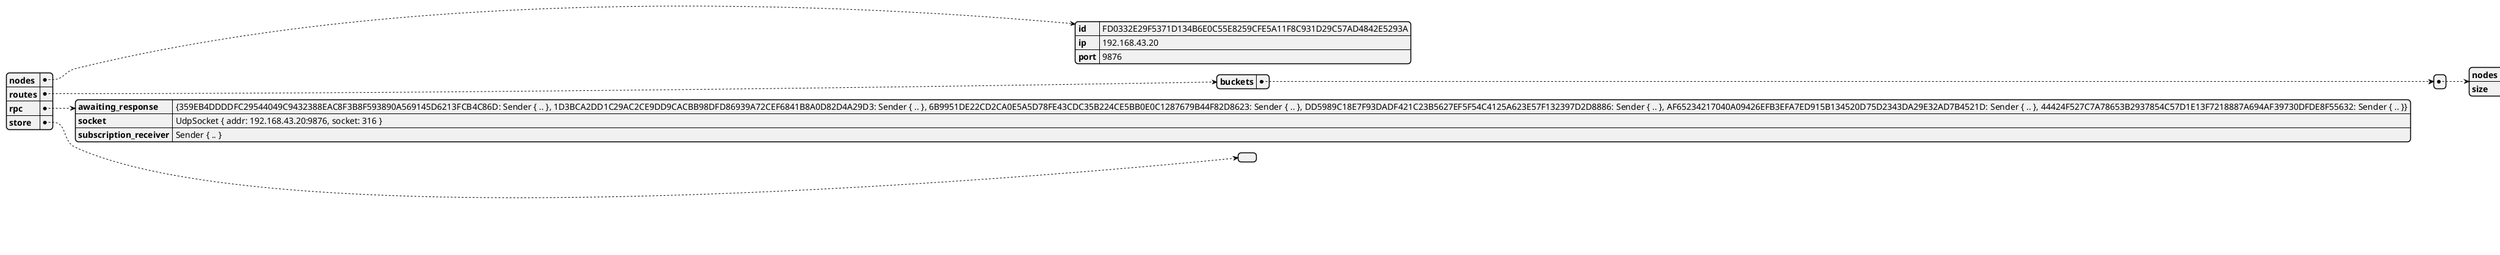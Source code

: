 @startjson
{"nodes":{"id":"FD0332E29F5371D134B6E0C55E8259CFE5A11F8C931D29C57AD4842E5293A","ip":"192.168.43.20","port":9876},"routes":{"buckets":[{"nodes":{"id":"AD295EBDB26790063C5BBC3FCE92BC448C1909C7D68855681CC5C171EA","ip":"192.168.43.9","port":1432,"thrust":{"successfully_interaction":23,"total_interaction":23}},"size":32}]},"rpc":{"awaiting_response":"{359EB4DDDDFC29544049C9432388EAC8F3B8F593890A569145D6213FCB4C86D: Sender { .. }, 1D3BCA2DD1C29AC2CE9DD9CACBB98DFD86939A72CEF6841B8A0D82D4A29D3: Sender { .. }, 6B9951DE22CD2CA0E5A5D78FE43CDC35B224CE5BB0E0C1287679B44F82D8623: Sender { .. }, DD5989C18E7F93DADF421C23B5627EF5F54C4125A623E57F132397D2D8886: Sender { .. }, AF65234217040A09426EFB3EFA7ED915B134520D75D2343DA29E32AD7B4521D: Sender { .. }, 44424F527C7A78653B2937854C57D1E13F7218887A694AF39730DFDE8F55632: Sender { .. }}","socket":"UdpSocket { addr: 192.168.43.20:9876, socket: 316 }","subscription_receiver":"Sender { .. }"},"store":[]}
@endjson